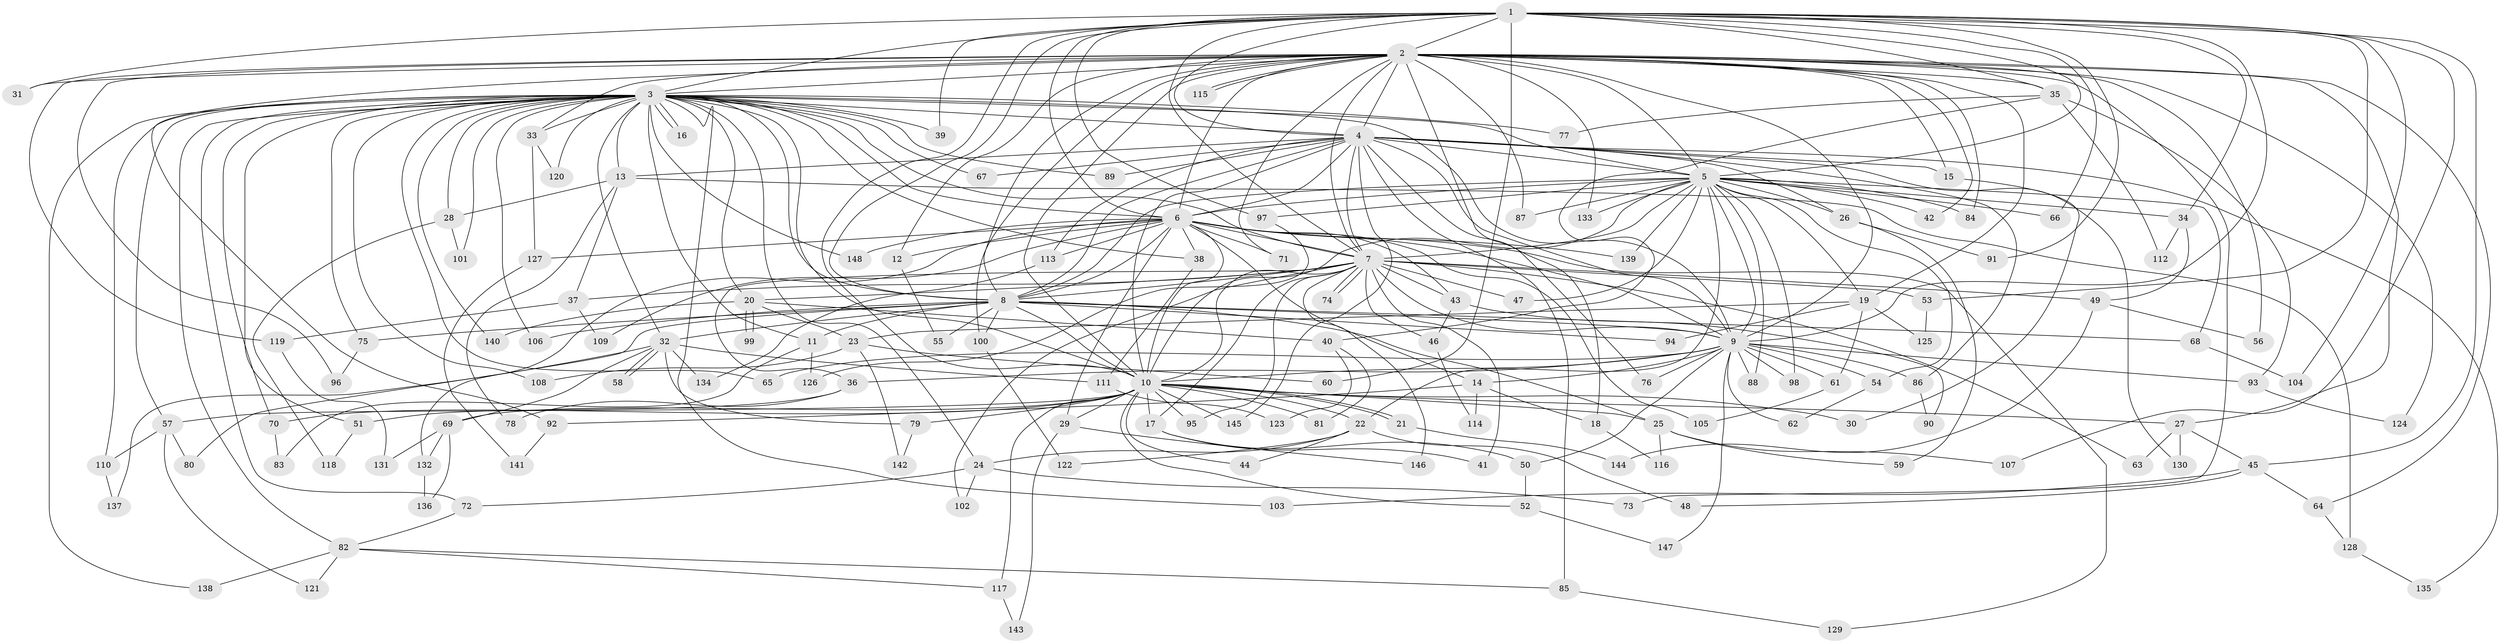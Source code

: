// Generated by graph-tools (version 1.1) at 2025/35/03/09/25 02:35:13]
// undirected, 148 vertices, 321 edges
graph export_dot {
graph [start="1"]
  node [color=gray90,style=filled];
  1;
  2;
  3;
  4;
  5;
  6;
  7;
  8;
  9;
  10;
  11;
  12;
  13;
  14;
  15;
  16;
  17;
  18;
  19;
  20;
  21;
  22;
  23;
  24;
  25;
  26;
  27;
  28;
  29;
  30;
  31;
  32;
  33;
  34;
  35;
  36;
  37;
  38;
  39;
  40;
  41;
  42;
  43;
  44;
  45;
  46;
  47;
  48;
  49;
  50;
  51;
  52;
  53;
  54;
  55;
  56;
  57;
  58;
  59;
  60;
  61;
  62;
  63;
  64;
  65;
  66;
  67;
  68;
  69;
  70;
  71;
  72;
  73;
  74;
  75;
  76;
  77;
  78;
  79;
  80;
  81;
  82;
  83;
  84;
  85;
  86;
  87;
  88;
  89;
  90;
  91;
  92;
  93;
  94;
  95;
  96;
  97;
  98;
  99;
  100;
  101;
  102;
  103;
  104;
  105;
  106;
  107;
  108;
  109;
  110;
  111;
  112;
  113;
  114;
  115;
  116;
  117;
  118;
  119;
  120;
  121;
  122;
  123;
  124;
  125;
  126;
  127;
  128;
  129;
  130;
  131;
  132;
  133;
  134;
  135;
  136;
  137;
  138;
  139;
  140;
  141;
  142;
  143;
  144;
  145;
  146;
  147;
  148;
  1 -- 2;
  1 -- 3;
  1 -- 4;
  1 -- 5;
  1 -- 6;
  1 -- 7;
  1 -- 8;
  1 -- 9;
  1 -- 10;
  1 -- 31;
  1 -- 34;
  1 -- 35;
  1 -- 39;
  1 -- 45;
  1 -- 53;
  1 -- 60;
  1 -- 66;
  1 -- 91;
  1 -- 97;
  1 -- 104;
  1 -- 107;
  2 -- 3;
  2 -- 4;
  2 -- 5;
  2 -- 6;
  2 -- 7;
  2 -- 8;
  2 -- 9;
  2 -- 10;
  2 -- 12;
  2 -- 15;
  2 -- 18;
  2 -- 19;
  2 -- 27;
  2 -- 31;
  2 -- 33;
  2 -- 35;
  2 -- 42;
  2 -- 56;
  2 -- 64;
  2 -- 71;
  2 -- 73;
  2 -- 84;
  2 -- 87;
  2 -- 92;
  2 -- 96;
  2 -- 100;
  2 -- 115;
  2 -- 115;
  2 -- 119;
  2 -- 124;
  2 -- 133;
  3 -- 4;
  3 -- 5;
  3 -- 6;
  3 -- 7;
  3 -- 8;
  3 -- 9;
  3 -- 10;
  3 -- 11;
  3 -- 13;
  3 -- 16;
  3 -- 16;
  3 -- 20;
  3 -- 24;
  3 -- 28;
  3 -- 32;
  3 -- 33;
  3 -- 38;
  3 -- 39;
  3 -- 51;
  3 -- 57;
  3 -- 65;
  3 -- 67;
  3 -- 70;
  3 -- 72;
  3 -- 75;
  3 -- 77;
  3 -- 82;
  3 -- 89;
  3 -- 101;
  3 -- 103;
  3 -- 106;
  3 -- 108;
  3 -- 110;
  3 -- 120;
  3 -- 138;
  3 -- 140;
  3 -- 148;
  4 -- 5;
  4 -- 6;
  4 -- 7;
  4 -- 8;
  4 -- 9;
  4 -- 10;
  4 -- 13;
  4 -- 15;
  4 -- 26;
  4 -- 67;
  4 -- 76;
  4 -- 85;
  4 -- 86;
  4 -- 89;
  4 -- 113;
  4 -- 130;
  4 -- 135;
  4 -- 145;
  5 -- 6;
  5 -- 7;
  5 -- 8;
  5 -- 9;
  5 -- 10;
  5 -- 19;
  5 -- 22;
  5 -- 26;
  5 -- 34;
  5 -- 42;
  5 -- 47;
  5 -- 54;
  5 -- 66;
  5 -- 68;
  5 -- 84;
  5 -- 87;
  5 -- 88;
  5 -- 97;
  5 -- 98;
  5 -- 133;
  5 -- 139;
  6 -- 7;
  6 -- 8;
  6 -- 9;
  6 -- 10;
  6 -- 12;
  6 -- 14;
  6 -- 29;
  6 -- 38;
  6 -- 43;
  6 -- 71;
  6 -- 105;
  6 -- 109;
  6 -- 113;
  6 -- 127;
  6 -- 129;
  6 -- 132;
  6 -- 139;
  6 -- 148;
  7 -- 8;
  7 -- 9;
  7 -- 10;
  7 -- 17;
  7 -- 20;
  7 -- 36;
  7 -- 37;
  7 -- 41;
  7 -- 43;
  7 -- 46;
  7 -- 47;
  7 -- 49;
  7 -- 53;
  7 -- 63;
  7 -- 74;
  7 -- 74;
  7 -- 95;
  7 -- 102;
  7 -- 146;
  8 -- 9;
  8 -- 10;
  8 -- 11;
  8 -- 25;
  8 -- 32;
  8 -- 55;
  8 -- 68;
  8 -- 75;
  8 -- 80;
  8 -- 94;
  8 -- 100;
  8 -- 106;
  9 -- 10;
  9 -- 14;
  9 -- 36;
  9 -- 50;
  9 -- 54;
  9 -- 61;
  9 -- 62;
  9 -- 65;
  9 -- 76;
  9 -- 86;
  9 -- 88;
  9 -- 93;
  9 -- 98;
  9 -- 147;
  10 -- 17;
  10 -- 21;
  10 -- 21;
  10 -- 22;
  10 -- 25;
  10 -- 27;
  10 -- 29;
  10 -- 30;
  10 -- 44;
  10 -- 52;
  10 -- 57;
  10 -- 69;
  10 -- 70;
  10 -- 79;
  10 -- 81;
  10 -- 95;
  10 -- 117;
  10 -- 145;
  11 -- 83;
  11 -- 126;
  12 -- 55;
  13 -- 28;
  13 -- 37;
  13 -- 78;
  13 -- 128;
  14 -- 18;
  14 -- 92;
  14 -- 114;
  15 -- 30;
  17 -- 41;
  17 -- 50;
  18 -- 116;
  19 -- 23;
  19 -- 61;
  19 -- 94;
  19 -- 125;
  20 -- 23;
  20 -- 40;
  20 -- 99;
  20 -- 99;
  20 -- 140;
  21 -- 144;
  22 -- 24;
  22 -- 44;
  22 -- 48;
  22 -- 122;
  23 -- 60;
  23 -- 108;
  23 -- 142;
  24 -- 72;
  24 -- 73;
  24 -- 102;
  25 -- 59;
  25 -- 107;
  25 -- 116;
  26 -- 59;
  26 -- 91;
  27 -- 45;
  27 -- 63;
  27 -- 130;
  28 -- 101;
  28 -- 118;
  29 -- 143;
  29 -- 146;
  32 -- 58;
  32 -- 58;
  32 -- 69;
  32 -- 79;
  32 -- 111;
  32 -- 134;
  32 -- 137;
  33 -- 120;
  33 -- 127;
  34 -- 49;
  34 -- 112;
  35 -- 40;
  35 -- 77;
  35 -- 93;
  35 -- 112;
  36 -- 51;
  36 -- 78;
  37 -- 109;
  37 -- 119;
  38 -- 111;
  40 -- 81;
  40 -- 123;
  43 -- 46;
  43 -- 90;
  45 -- 48;
  45 -- 64;
  45 -- 103;
  46 -- 114;
  49 -- 56;
  49 -- 144;
  50 -- 52;
  51 -- 118;
  52 -- 147;
  53 -- 125;
  54 -- 62;
  57 -- 80;
  57 -- 110;
  57 -- 121;
  61 -- 105;
  64 -- 128;
  68 -- 104;
  69 -- 131;
  69 -- 132;
  69 -- 136;
  70 -- 83;
  72 -- 82;
  75 -- 96;
  79 -- 142;
  82 -- 85;
  82 -- 117;
  82 -- 121;
  82 -- 138;
  85 -- 129;
  86 -- 90;
  92 -- 141;
  93 -- 124;
  97 -- 126;
  100 -- 122;
  110 -- 137;
  111 -- 123;
  113 -- 134;
  117 -- 143;
  119 -- 131;
  127 -- 141;
  128 -- 135;
  132 -- 136;
}
